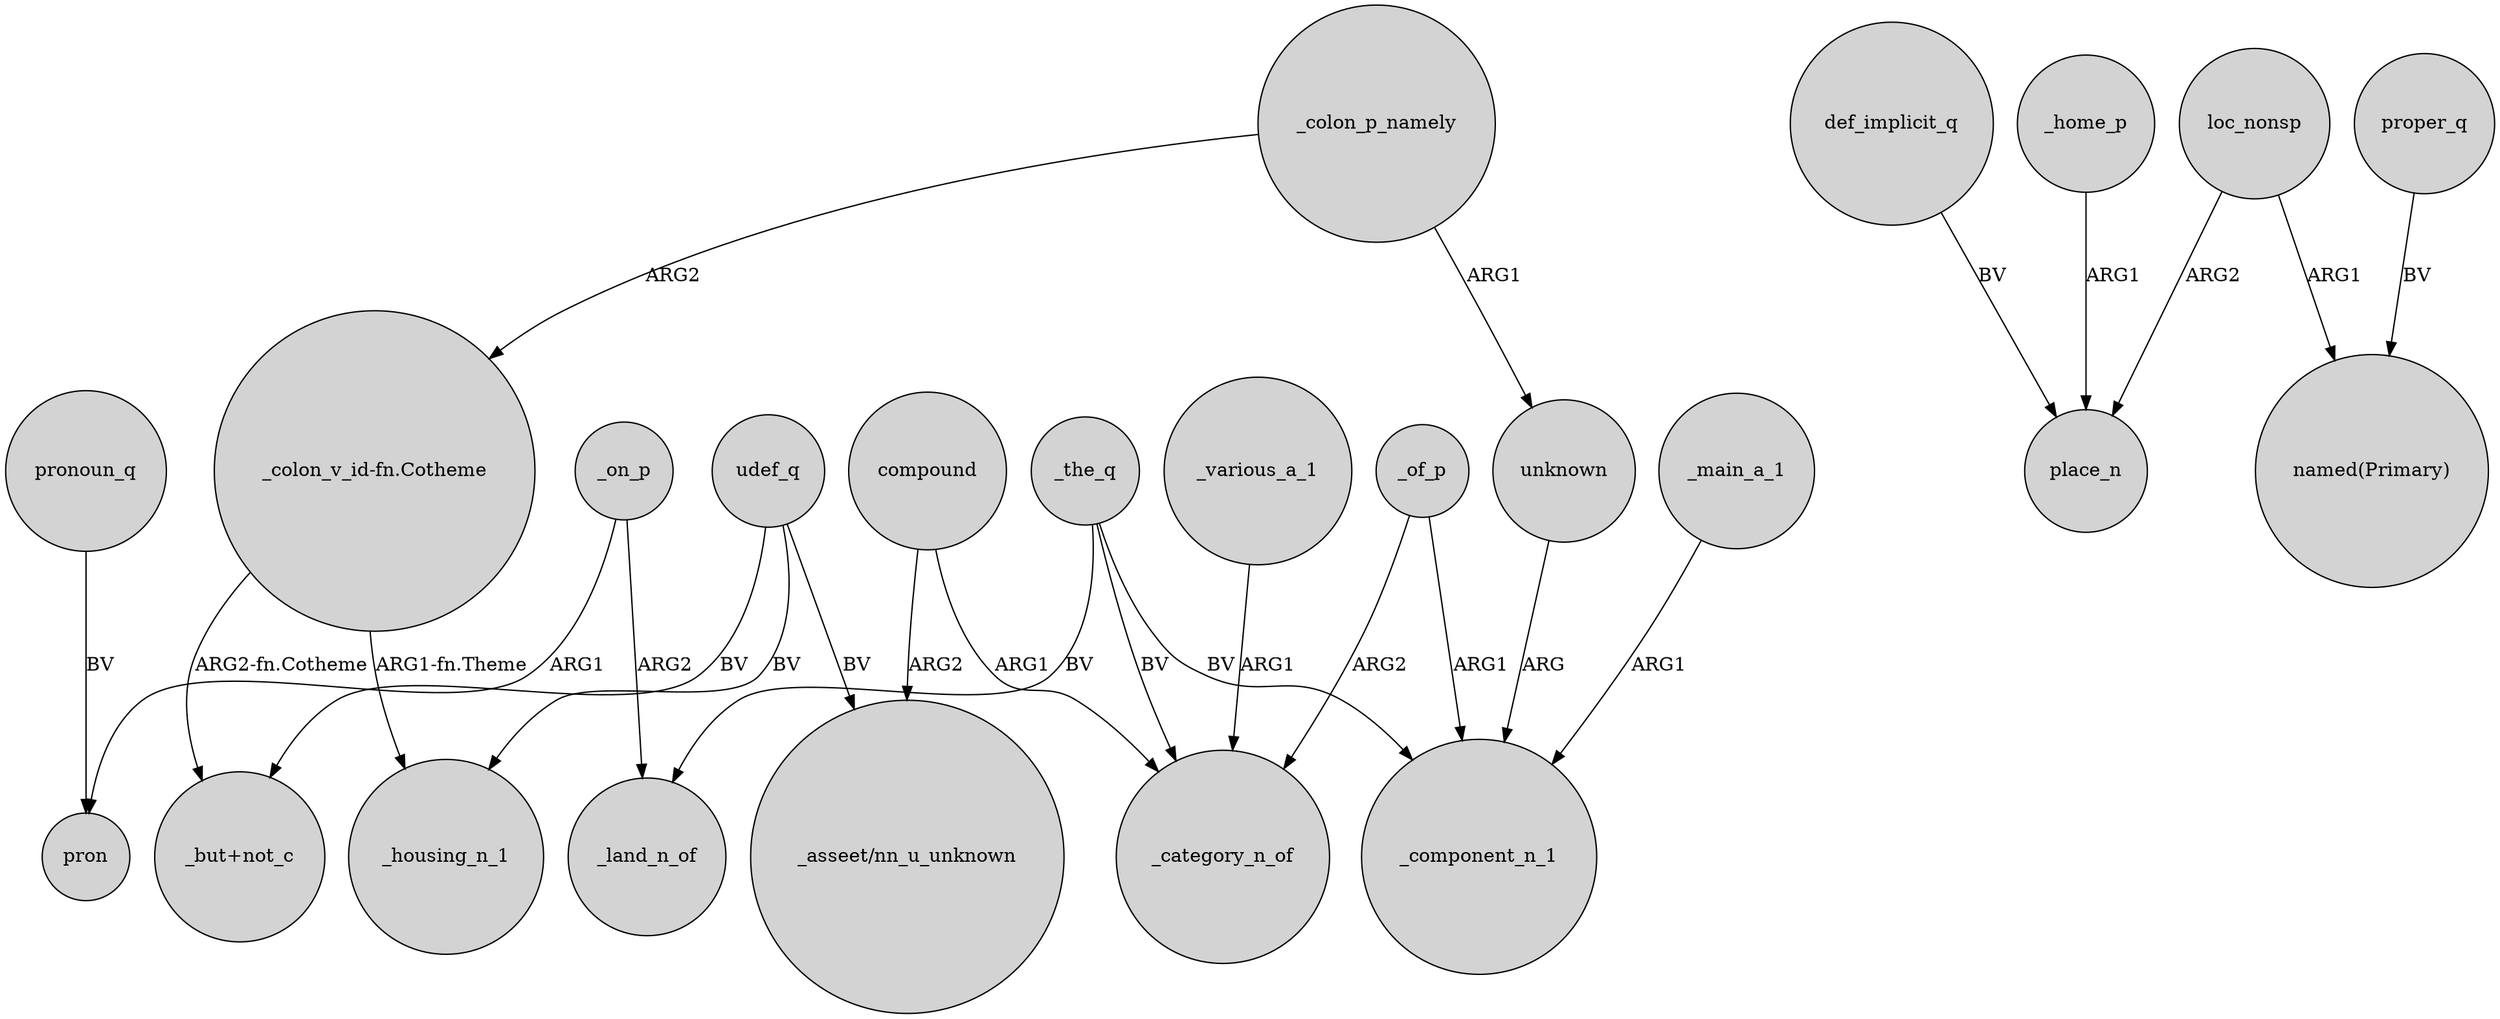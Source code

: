 digraph {
	node [shape=circle style=filled]
	_the_q -> _land_n_of [label=BV]
	compound -> "_asseet/nn_u_unknown" [label=ARG2]
	def_implicit_q -> place_n [label=BV]
	_various_a_1 -> _category_n_of [label=ARG1]
	udef_q -> "_asseet/nn_u_unknown" [label=BV]
	_of_p -> _component_n_1 [label=ARG1]
	compound -> _category_n_of [label=ARG1]
	_on_p -> _land_n_of [label=ARG2]
	_of_p -> _category_n_of [label=ARG2]
	_the_q -> _component_n_1 [label=BV]
	_on_p -> pron [label=ARG1]
	_home_p -> place_n [label=ARG1]
	pronoun_q -> pron [label=BV]
	_colon_p_namely -> "_colon_v_id-fn.Cotheme" [label=ARG2]
	"_colon_v_id-fn.Cotheme" -> _housing_n_1 [label="ARG1-fn.Theme"]
	udef_q -> "_but+not_c" [label=BV]
	loc_nonsp -> "named(Primary)" [label=ARG1]
	_main_a_1 -> _component_n_1 [label=ARG1]
	loc_nonsp -> place_n [label=ARG2]
	proper_q -> "named(Primary)" [label=BV]
	_colon_p_namely -> unknown [label=ARG1]
	_the_q -> _category_n_of [label=BV]
	"_colon_v_id-fn.Cotheme" -> "_but+not_c" [label="ARG2-fn.Cotheme"]
	udef_q -> _housing_n_1 [label=BV]
	unknown -> _component_n_1 [label=ARG]
}
